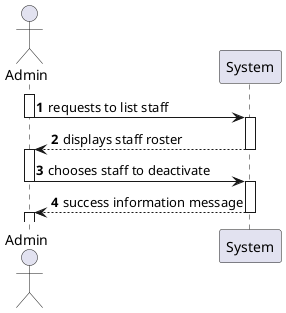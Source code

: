 @startuml
'https://plantuml.com/sequence-diagram

autonumber

Actor Admin
Participant System

activate Admin

Admin -> System : requests to list staff
deactivate Admin
activate System

System --> Admin : displays staff roster
deactivate System
activate Admin

Admin -> System : chooses staff to deactivate
deactivate Admin 
activate System

System --> Admin : success information message
deactivate System
activate Admin
@enduml